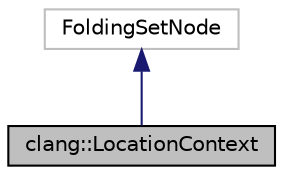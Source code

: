 digraph "clang::LocationContext"
{
 // LATEX_PDF_SIZE
  bgcolor="transparent";
  edge [fontname="Helvetica",fontsize="10",labelfontname="Helvetica",labelfontsize="10"];
  node [fontname="Helvetica",fontsize="10",shape=record];
  Node1 [label="clang::LocationContext",height=0.2,width=0.4,color="black", fillcolor="grey75", style="filled", fontcolor="black",tooltip="It wraps the AnalysisDeclContext to represent both the call stack with the help of StackFrameContext ..."];
  Node2 -> Node1 [dir="back",color="midnightblue",fontsize="10",style="solid",fontname="Helvetica"];
  Node2 [label="FoldingSetNode",height=0.2,width=0.4,color="grey75",tooltip=" "];
}
